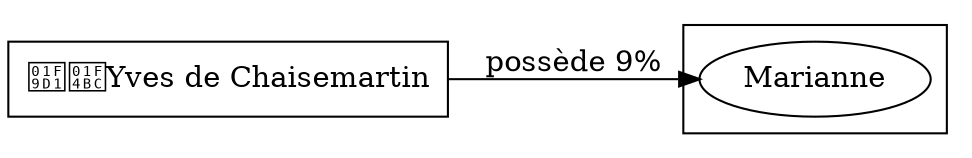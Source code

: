 digraph {
  rankdir=LR;
  subgraph roots {
    
      "yves-de-chaisemartin-91"[label="🧑‍💼Yves de Chaisemartin" shape=box]
    
  }

  

  subgraph clusterLeaves {
    
      "marianne-94"[label="Marianne"]
    
  }

  
    "yves-de-chaisemartin-91" -> "marianne-94" [
      label="possède 9%"
    ]
  
}
